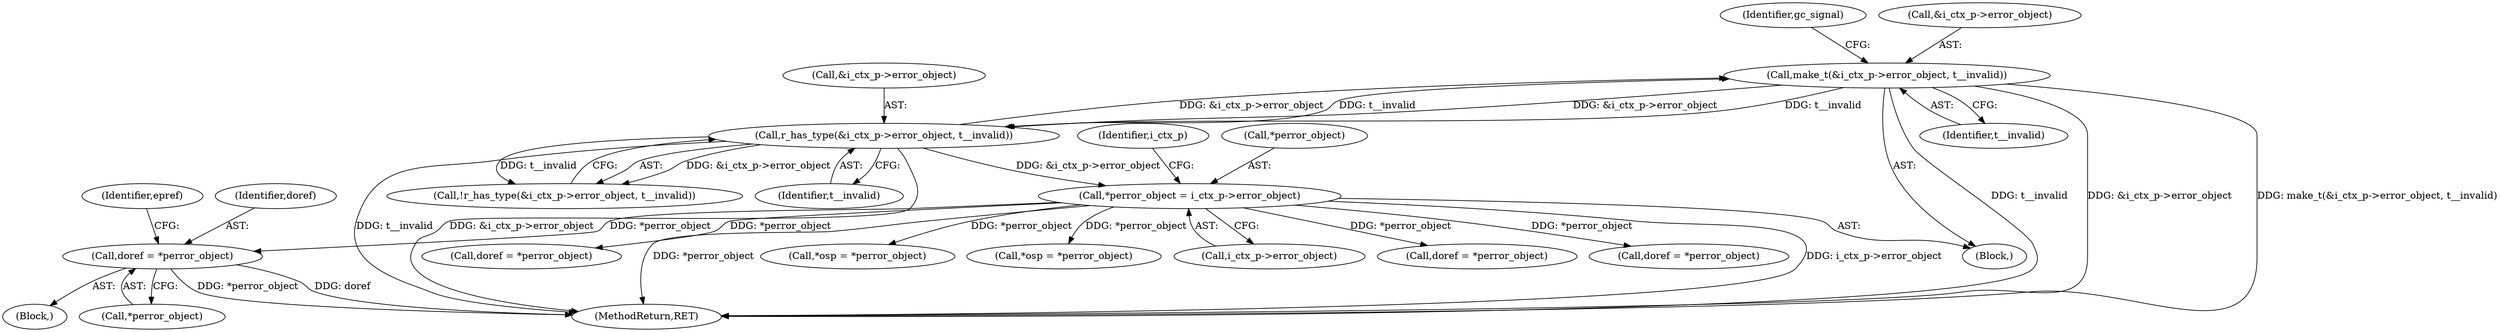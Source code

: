 digraph "0_ghostscript_a6807394bd94b708be24758287b606154daaaed9@pointer" {
"1000611" [label="(Call,doref = *perror_object)"];
"1000248" [label="(Call,*perror_object = i_ctx_p->error_object)"];
"1000241" [label="(Call,r_has_type(&i_ctx_p->error_object, t__invalid))"];
"1000254" [label="(Call,make_t(&i_ctx_p->error_object, t__invalid))"];
"1000257" [label="(Identifier,i_ctx_p)"];
"1000701" [label="(Call,*osp = *perror_object)"];
"1000696" [label="(Call,*osp = *perror_object)"];
"1000254" [label="(Call,make_t(&i_ctx_p->error_object, t__invalid))"];
"1000262" [label="(Identifier,gc_signal)"];
"1000251" [label="(Call,i_ctx_p->error_object)"];
"1000612" [label="(Identifier,doref)"];
"1000255" [label="(Call,&i_ctx_p->error_object)"];
"1000611" [label="(Call,doref = *perror_object)"];
"1000557" [label="(Call,doref = *perror_object)"];
"1000248" [label="(Call,*perror_object = i_ctx_p->error_object)"];
"1000616" [label="(Identifier,epref)"];
"1000241" [label="(Call,r_has_type(&i_ctx_p->error_object, t__invalid))"];
"1000240" [label="(Call,!r_has_type(&i_ctx_p->error_object, t__invalid))"];
"1000610" [label="(Block,)"];
"1000826" [label="(MethodReturn,RET)"];
"1000437" [label="(Call,doref = *perror_object)"];
"1000259" [label="(Identifier,t__invalid)"];
"1000613" [label="(Call,*perror_object)"];
"1000242" [label="(Call,&i_ctx_p->error_object)"];
"1000329" [label="(Call,doref = *perror_object)"];
"1000247" [label="(Block,)"];
"1000249" [label="(Call,*perror_object)"];
"1000246" [label="(Identifier,t__invalid)"];
"1000611" -> "1000610"  [label="AST: "];
"1000611" -> "1000613"  [label="CFG: "];
"1000612" -> "1000611"  [label="AST: "];
"1000613" -> "1000611"  [label="AST: "];
"1000616" -> "1000611"  [label="CFG: "];
"1000611" -> "1000826"  [label="DDG: *perror_object"];
"1000611" -> "1000826"  [label="DDG: doref"];
"1000248" -> "1000611"  [label="DDG: *perror_object"];
"1000248" -> "1000247"  [label="AST: "];
"1000248" -> "1000251"  [label="CFG: "];
"1000249" -> "1000248"  [label="AST: "];
"1000251" -> "1000248"  [label="AST: "];
"1000257" -> "1000248"  [label="CFG: "];
"1000248" -> "1000826"  [label="DDG: i_ctx_p->error_object"];
"1000248" -> "1000826"  [label="DDG: *perror_object"];
"1000241" -> "1000248"  [label="DDG: &i_ctx_p->error_object"];
"1000248" -> "1000329"  [label="DDG: *perror_object"];
"1000248" -> "1000437"  [label="DDG: *perror_object"];
"1000248" -> "1000557"  [label="DDG: *perror_object"];
"1000248" -> "1000696"  [label="DDG: *perror_object"];
"1000248" -> "1000701"  [label="DDG: *perror_object"];
"1000241" -> "1000240"  [label="AST: "];
"1000241" -> "1000246"  [label="CFG: "];
"1000242" -> "1000241"  [label="AST: "];
"1000246" -> "1000241"  [label="AST: "];
"1000240" -> "1000241"  [label="CFG: "];
"1000241" -> "1000826"  [label="DDG: &i_ctx_p->error_object"];
"1000241" -> "1000826"  [label="DDG: t__invalid"];
"1000241" -> "1000240"  [label="DDG: &i_ctx_p->error_object"];
"1000241" -> "1000240"  [label="DDG: t__invalid"];
"1000254" -> "1000241"  [label="DDG: &i_ctx_p->error_object"];
"1000254" -> "1000241"  [label="DDG: t__invalid"];
"1000241" -> "1000254"  [label="DDG: &i_ctx_p->error_object"];
"1000241" -> "1000254"  [label="DDG: t__invalid"];
"1000254" -> "1000247"  [label="AST: "];
"1000254" -> "1000259"  [label="CFG: "];
"1000255" -> "1000254"  [label="AST: "];
"1000259" -> "1000254"  [label="AST: "];
"1000262" -> "1000254"  [label="CFG: "];
"1000254" -> "1000826"  [label="DDG: t__invalid"];
"1000254" -> "1000826"  [label="DDG: &i_ctx_p->error_object"];
"1000254" -> "1000826"  [label="DDG: make_t(&i_ctx_p->error_object, t__invalid)"];
}
